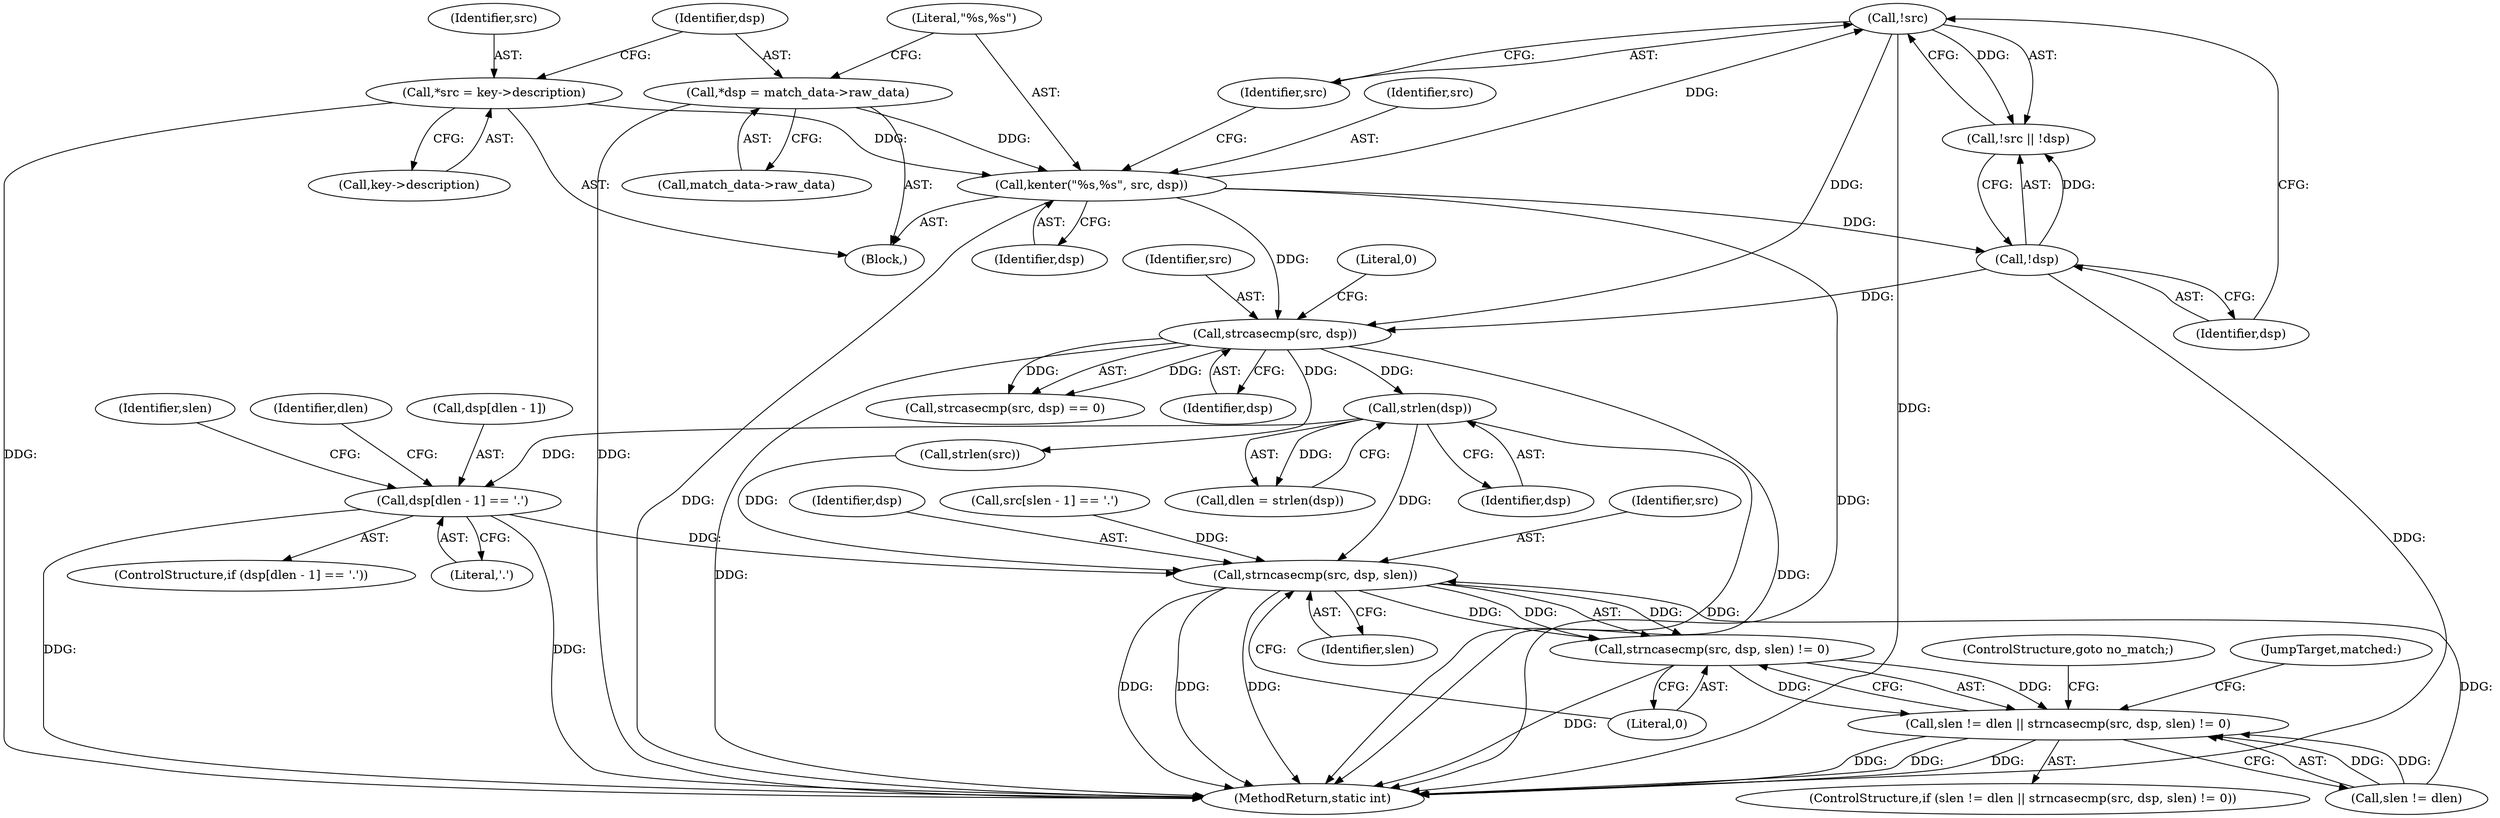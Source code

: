 digraph "0_linux_c06cfb08b88dfbe13be44a69ae2fdc3a7c902d81_1@array" {
"1000168" [label="(Call,dsp[dlen - 1] == '.')"];
"1000146" [label="(Call,strlen(dsp))"];
"1000135" [label="(Call,strcasecmp(src, dsp))"];
"1000128" [label="(Call,!src)"];
"1000122" [label="(Call,kenter(\"%s,%s\", src, dsp))"];
"1000111" [label="(Call,*src = key->description)"];
"1000117" [label="(Call,*dsp = match_data->raw_data)"];
"1000130" [label="(Call,!dsp)"];
"1000183" [label="(Call,strncasecmp(src, dsp, slen))"];
"1000182" [label="(Call,strncasecmp(src, dsp, slen) != 0)"];
"1000178" [label="(Call,slen != dlen || strncasecmp(src, dsp, slen) != 0)"];
"1000125" [label="(Identifier,dsp)"];
"1000138" [label="(Literal,0)"];
"1000183" [label="(Call,strncasecmp(src, dsp, slen))"];
"1000180" [label="(Identifier,slen)"];
"1000137" [label="(Identifier,dsp)"];
"1000182" [label="(Call,strncasecmp(src, dsp, slen) != 0)"];
"1000176" [label="(Identifier,dlen)"];
"1000177" [label="(ControlStructure,if (slen != dlen || strncasecmp(src, dsp, slen) != 0))"];
"1000122" [label="(Call,kenter(\"%s,%s\", src, dsp))"];
"1000146" [label="(Call,strlen(dsp))"];
"1000123" [label="(Literal,\"%s,%s\")"];
"1000127" [label="(Call,!src || !dsp)"];
"1000144" [label="(Call,dlen = strlen(dsp))"];
"1000136" [label="(Identifier,src)"];
"1000179" [label="(Call,slen != dlen)"];
"1000112" [label="(Identifier,src)"];
"1000158" [label="(Call,src[slen - 1] == '.')"];
"1000189" [label="(JumpTarget,matched:)"];
"1000129" [label="(Identifier,src)"];
"1000167" [label="(ControlStructure,if (dsp[dlen - 1] == '.'))"];
"1000174" [label="(Literal,'.')"];
"1000188" [label="(ControlStructure,goto no_match;)"];
"1000103" [label="(Block,)"];
"1000187" [label="(Literal,0)"];
"1000119" [label="(Call,match_data->raw_data)"];
"1000124" [label="(Identifier,src)"];
"1000199" [label="(MethodReturn,static int)"];
"1000184" [label="(Identifier,src)"];
"1000113" [label="(Call,key->description)"];
"1000147" [label="(Identifier,dsp)"];
"1000178" [label="(Call,slen != dlen || strncasecmp(src, dsp, slen) != 0)"];
"1000142" [label="(Call,strlen(src))"];
"1000117" [label="(Call,*dsp = match_data->raw_data)"];
"1000185" [label="(Identifier,dsp)"];
"1000130" [label="(Call,!dsp)"];
"1000169" [label="(Call,dsp[dlen - 1])"];
"1000131" [label="(Identifier,dsp)"];
"1000134" [label="(Call,strcasecmp(src, dsp) == 0)"];
"1000128" [label="(Call,!src)"];
"1000168" [label="(Call,dsp[dlen - 1] == '.')"];
"1000111" [label="(Call,*src = key->description)"];
"1000186" [label="(Identifier,slen)"];
"1000118" [label="(Identifier,dsp)"];
"1000135" [label="(Call,strcasecmp(src, dsp))"];
"1000168" -> "1000167"  [label="AST: "];
"1000168" -> "1000174"  [label="CFG: "];
"1000169" -> "1000168"  [label="AST: "];
"1000174" -> "1000168"  [label="AST: "];
"1000176" -> "1000168"  [label="CFG: "];
"1000180" -> "1000168"  [label="CFG: "];
"1000168" -> "1000199"  [label="DDG: "];
"1000168" -> "1000199"  [label="DDG: "];
"1000146" -> "1000168"  [label="DDG: "];
"1000168" -> "1000183"  [label="DDG: "];
"1000146" -> "1000144"  [label="AST: "];
"1000146" -> "1000147"  [label="CFG: "];
"1000147" -> "1000146"  [label="AST: "];
"1000144" -> "1000146"  [label="CFG: "];
"1000146" -> "1000199"  [label="DDG: "];
"1000146" -> "1000144"  [label="DDG: "];
"1000135" -> "1000146"  [label="DDG: "];
"1000146" -> "1000183"  [label="DDG: "];
"1000135" -> "1000134"  [label="AST: "];
"1000135" -> "1000137"  [label="CFG: "];
"1000136" -> "1000135"  [label="AST: "];
"1000137" -> "1000135"  [label="AST: "];
"1000138" -> "1000135"  [label="CFG: "];
"1000135" -> "1000199"  [label="DDG: "];
"1000135" -> "1000199"  [label="DDG: "];
"1000135" -> "1000134"  [label="DDG: "];
"1000135" -> "1000134"  [label="DDG: "];
"1000128" -> "1000135"  [label="DDG: "];
"1000122" -> "1000135"  [label="DDG: "];
"1000130" -> "1000135"  [label="DDG: "];
"1000135" -> "1000142"  [label="DDG: "];
"1000128" -> "1000127"  [label="AST: "];
"1000128" -> "1000129"  [label="CFG: "];
"1000129" -> "1000128"  [label="AST: "];
"1000131" -> "1000128"  [label="CFG: "];
"1000127" -> "1000128"  [label="CFG: "];
"1000128" -> "1000199"  [label="DDG: "];
"1000128" -> "1000127"  [label="DDG: "];
"1000122" -> "1000128"  [label="DDG: "];
"1000122" -> "1000103"  [label="AST: "];
"1000122" -> "1000125"  [label="CFG: "];
"1000123" -> "1000122"  [label="AST: "];
"1000124" -> "1000122"  [label="AST: "];
"1000125" -> "1000122"  [label="AST: "];
"1000129" -> "1000122"  [label="CFG: "];
"1000122" -> "1000199"  [label="DDG: "];
"1000122" -> "1000199"  [label="DDG: "];
"1000111" -> "1000122"  [label="DDG: "];
"1000117" -> "1000122"  [label="DDG: "];
"1000122" -> "1000130"  [label="DDG: "];
"1000111" -> "1000103"  [label="AST: "];
"1000111" -> "1000113"  [label="CFG: "];
"1000112" -> "1000111"  [label="AST: "];
"1000113" -> "1000111"  [label="AST: "];
"1000118" -> "1000111"  [label="CFG: "];
"1000111" -> "1000199"  [label="DDG: "];
"1000117" -> "1000103"  [label="AST: "];
"1000117" -> "1000119"  [label="CFG: "];
"1000118" -> "1000117"  [label="AST: "];
"1000119" -> "1000117"  [label="AST: "];
"1000123" -> "1000117"  [label="CFG: "];
"1000117" -> "1000199"  [label="DDG: "];
"1000130" -> "1000127"  [label="AST: "];
"1000130" -> "1000131"  [label="CFG: "];
"1000131" -> "1000130"  [label="AST: "];
"1000127" -> "1000130"  [label="CFG: "];
"1000130" -> "1000199"  [label="DDG: "];
"1000130" -> "1000127"  [label="DDG: "];
"1000183" -> "1000182"  [label="AST: "];
"1000183" -> "1000186"  [label="CFG: "];
"1000184" -> "1000183"  [label="AST: "];
"1000185" -> "1000183"  [label="AST: "];
"1000186" -> "1000183"  [label="AST: "];
"1000187" -> "1000183"  [label="CFG: "];
"1000183" -> "1000199"  [label="DDG: "];
"1000183" -> "1000199"  [label="DDG: "];
"1000183" -> "1000199"  [label="DDG: "];
"1000183" -> "1000182"  [label="DDG: "];
"1000183" -> "1000182"  [label="DDG: "];
"1000183" -> "1000182"  [label="DDG: "];
"1000158" -> "1000183"  [label="DDG: "];
"1000142" -> "1000183"  [label="DDG: "];
"1000179" -> "1000183"  [label="DDG: "];
"1000182" -> "1000178"  [label="AST: "];
"1000182" -> "1000187"  [label="CFG: "];
"1000187" -> "1000182"  [label="AST: "];
"1000178" -> "1000182"  [label="CFG: "];
"1000182" -> "1000199"  [label="DDG: "];
"1000182" -> "1000178"  [label="DDG: "];
"1000182" -> "1000178"  [label="DDG: "];
"1000178" -> "1000177"  [label="AST: "];
"1000178" -> "1000179"  [label="CFG: "];
"1000179" -> "1000178"  [label="AST: "];
"1000188" -> "1000178"  [label="CFG: "];
"1000189" -> "1000178"  [label="CFG: "];
"1000178" -> "1000199"  [label="DDG: "];
"1000178" -> "1000199"  [label="DDG: "];
"1000178" -> "1000199"  [label="DDG: "];
"1000179" -> "1000178"  [label="DDG: "];
"1000179" -> "1000178"  [label="DDG: "];
}
